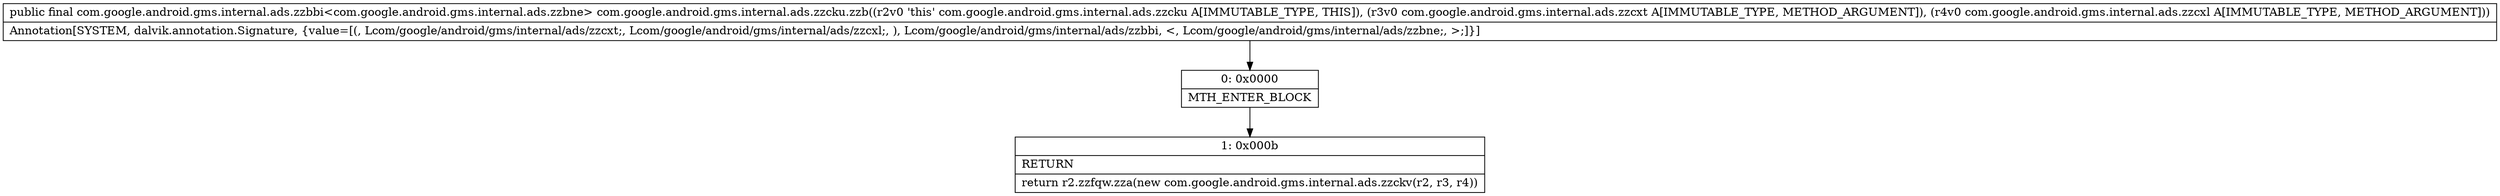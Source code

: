 digraph "CFG forcom.google.android.gms.internal.ads.zzcku.zzb(Lcom\/google\/android\/gms\/internal\/ads\/zzcxt;Lcom\/google\/android\/gms\/internal\/ads\/zzcxl;)Lcom\/google\/android\/gms\/internal\/ads\/zzbbi;" {
Node_0 [shape=record,label="{0\:\ 0x0000|MTH_ENTER_BLOCK\l}"];
Node_1 [shape=record,label="{1\:\ 0x000b|RETURN\l|return r2.zzfqw.zza(new com.google.android.gms.internal.ads.zzckv(r2, r3, r4))\l}"];
MethodNode[shape=record,label="{public final com.google.android.gms.internal.ads.zzbbi\<com.google.android.gms.internal.ads.zzbne\> com.google.android.gms.internal.ads.zzcku.zzb((r2v0 'this' com.google.android.gms.internal.ads.zzcku A[IMMUTABLE_TYPE, THIS]), (r3v0 com.google.android.gms.internal.ads.zzcxt A[IMMUTABLE_TYPE, METHOD_ARGUMENT]), (r4v0 com.google.android.gms.internal.ads.zzcxl A[IMMUTABLE_TYPE, METHOD_ARGUMENT]))  | Annotation[SYSTEM, dalvik.annotation.Signature, \{value=[(, Lcom\/google\/android\/gms\/internal\/ads\/zzcxt;, Lcom\/google\/android\/gms\/internal\/ads\/zzcxl;, ), Lcom\/google\/android\/gms\/internal\/ads\/zzbbi, \<, Lcom\/google\/android\/gms\/internal\/ads\/zzbne;, \>;]\}]\l}"];
MethodNode -> Node_0;
Node_0 -> Node_1;
}

